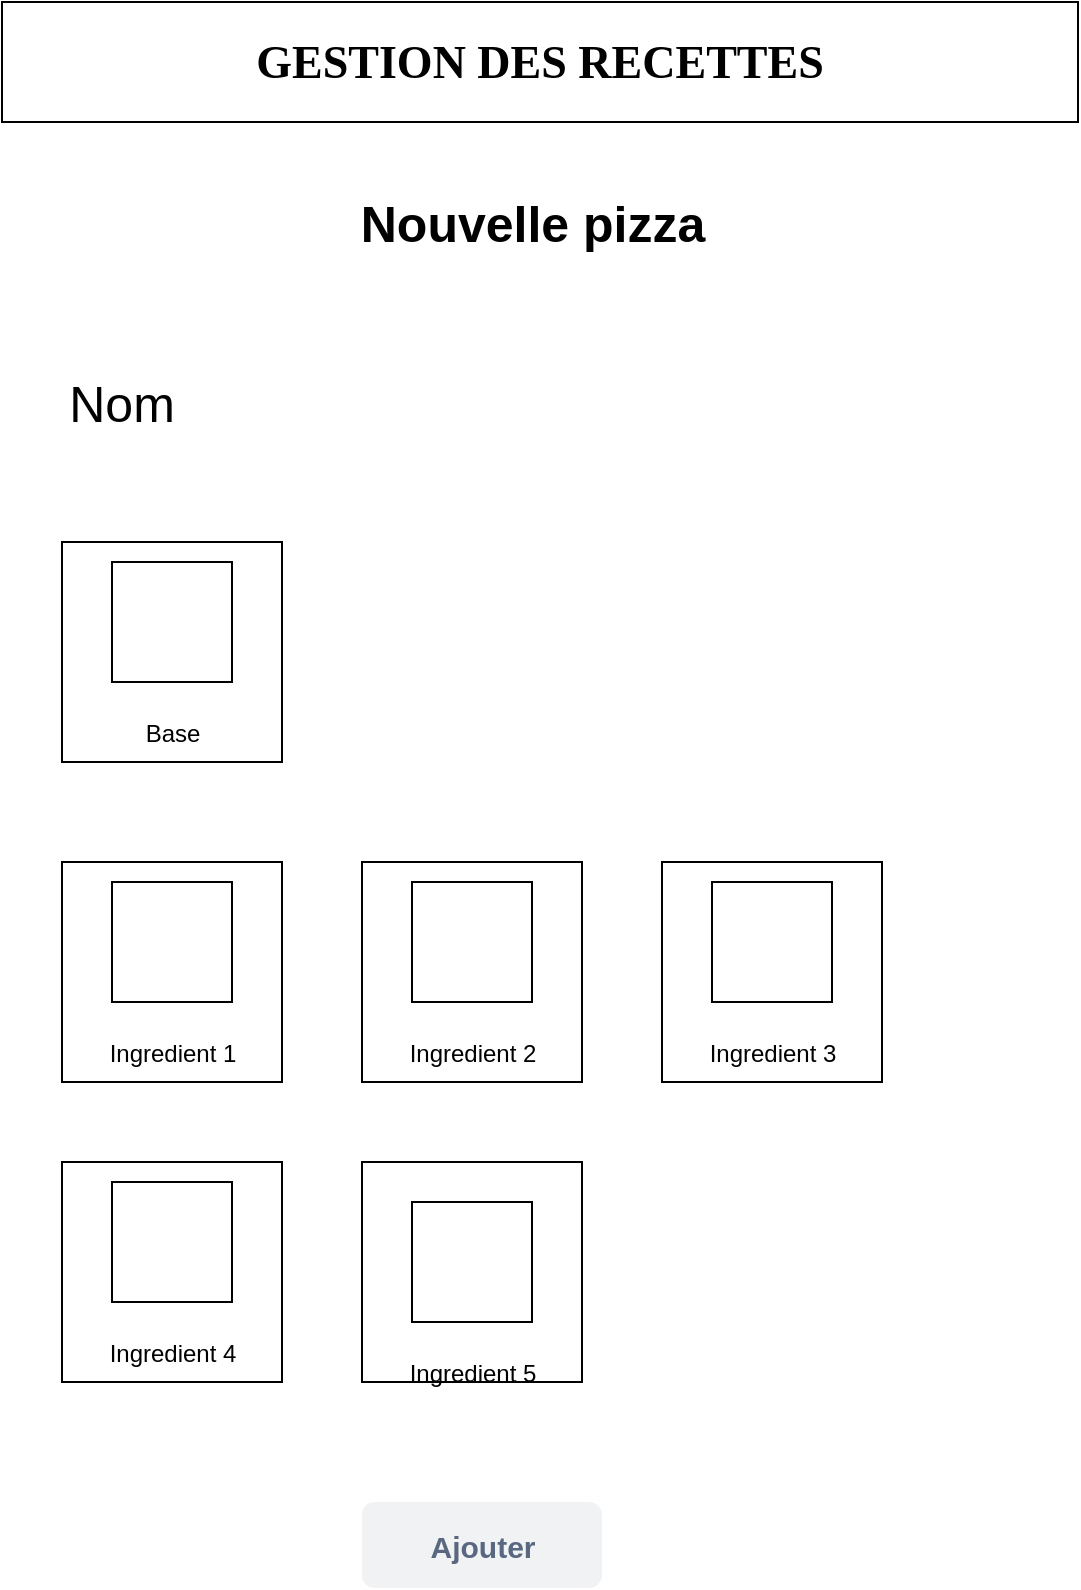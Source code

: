<mxfile version="14.4.9" type="device"><diagram id="a_sOGGEsrGvyEJbQ8Q8p" name="Page-1"><mxGraphModel dx="2076" dy="1160" grid="0" gridSize="10" guides="1" tooltips="1" connect="1" arrows="1" fold="1" page="1" pageScale="1" pageWidth="1169" pageHeight="827" math="0" shadow="0"><root><mxCell id="0"/><mxCell id="1" parent="0"/><mxCell id="n9EZdLvN_8WsuCdefnJU-1" value="&lt;b&gt;&lt;font style=&quot;font-size: 23px&quot; face=&quot;Verdana&quot;&gt;GESTION DES RECETTES&lt;/font&gt;&lt;/b&gt;" style="rounded=0;whiteSpace=wrap;html=1;" vertex="1" parent="1"><mxGeometry x="240" y="10" width="538" height="60" as="geometry"/></mxCell><mxCell id="n9EZdLvN_8WsuCdefnJU-2" value="&lt;font style=&quot;font-size: 25px;&quot;&gt;&lt;b style=&quot;font-size: 25px;&quot;&gt;Nouvelle pizza&lt;/b&gt;&lt;/font&gt;" style="text;html=1;align=center;verticalAlign=middle;resizable=0;points=[];autosize=1;fontSize=25;" vertex="1" parent="1"><mxGeometry x="410" y="100" width="190" height="40" as="geometry"/></mxCell><mxCell id="n9EZdLvN_8WsuCdefnJU-3" value="Nom" style="text;html=1;strokeColor=none;fillColor=none;align=center;verticalAlign=middle;whiteSpace=wrap;rounded=0;fontSize=25;" vertex="1" parent="1"><mxGeometry x="280" y="200" width="40" height="20" as="geometry"/></mxCell><mxCell id="n9EZdLvN_8WsuCdefnJU-4" value="" style="whiteSpace=wrap;html=1;aspect=fixed;fontSize=25;" vertex="1" parent="1"><mxGeometry x="270" y="280" width="110" height="110" as="geometry"/></mxCell><mxCell id="n9EZdLvN_8WsuCdefnJU-5" value="" style="whiteSpace=wrap;html=1;aspect=fixed;fontSize=25;" vertex="1" parent="1"><mxGeometry x="295" y="290" width="60" height="60" as="geometry"/></mxCell><mxCell id="n9EZdLvN_8WsuCdefnJU-6" value="&lt;font style=&quot;font-size: 12px&quot;&gt;Base&lt;/font&gt;" style="text;html=1;align=center;verticalAlign=middle;resizable=0;points=[];autosize=1;fontSize=25;" vertex="1" parent="1"><mxGeometry x="305" y="350" width="40" height="40" as="geometry"/></mxCell><mxCell id="n9EZdLvN_8WsuCdefnJU-9" value="" style="whiteSpace=wrap;html=1;aspect=fixed;fontSize=25;" vertex="1" parent="1"><mxGeometry x="270" y="440" width="110" height="110" as="geometry"/></mxCell><mxCell id="n9EZdLvN_8WsuCdefnJU-10" value="" style="whiteSpace=wrap;html=1;aspect=fixed;fontSize=25;" vertex="1" parent="1"><mxGeometry x="295" y="450" width="60" height="60" as="geometry"/></mxCell><mxCell id="n9EZdLvN_8WsuCdefnJU-11" value="&lt;font style=&quot;font-size: 12px&quot;&gt;Ingredient 1&lt;/font&gt;" style="text;html=1;align=center;verticalAlign=middle;resizable=0;points=[];autosize=1;fontSize=25;" vertex="1" parent="1"><mxGeometry x="285" y="510" width="80" height="40" as="geometry"/></mxCell><mxCell id="n9EZdLvN_8WsuCdefnJU-13" value="" style="whiteSpace=wrap;html=1;aspect=fixed;fontSize=25;" vertex="1" parent="1"><mxGeometry x="420" y="440" width="110" height="110" as="geometry"/></mxCell><mxCell id="n9EZdLvN_8WsuCdefnJU-14" value="" style="whiteSpace=wrap;html=1;aspect=fixed;fontSize=25;" vertex="1" parent="1"><mxGeometry x="445" y="450" width="60" height="60" as="geometry"/></mxCell><mxCell id="n9EZdLvN_8WsuCdefnJU-15" value="&lt;font style=&quot;font-size: 12px&quot;&gt;Ingredient 2&lt;/font&gt;" style="text;html=1;align=center;verticalAlign=middle;resizable=0;points=[];autosize=1;fontSize=25;" vertex="1" parent="1"><mxGeometry x="435" y="510" width="80" height="40" as="geometry"/></mxCell><mxCell id="n9EZdLvN_8WsuCdefnJU-16" value="" style="whiteSpace=wrap;html=1;aspect=fixed;fontSize=25;" vertex="1" parent="1"><mxGeometry x="570" y="440" width="110" height="110" as="geometry"/></mxCell><mxCell id="n9EZdLvN_8WsuCdefnJU-17" value="" style="whiteSpace=wrap;html=1;aspect=fixed;fontSize=25;" vertex="1" parent="1"><mxGeometry x="595" y="450" width="60" height="60" as="geometry"/></mxCell><mxCell id="n9EZdLvN_8WsuCdefnJU-18" value="&lt;font style=&quot;font-size: 12px&quot;&gt;Ingredient 3&lt;/font&gt;" style="text;html=1;align=center;verticalAlign=middle;resizable=0;points=[];autosize=1;fontSize=25;" vertex="1" parent="1"><mxGeometry x="585" y="510" width="80" height="40" as="geometry"/></mxCell><mxCell id="n9EZdLvN_8WsuCdefnJU-23" value="" style="whiteSpace=wrap;html=1;aspect=fixed;fontSize=25;" vertex="1" parent="1"><mxGeometry x="270" y="590" width="110" height="110" as="geometry"/></mxCell><mxCell id="n9EZdLvN_8WsuCdefnJU-24" value="" style="whiteSpace=wrap;html=1;aspect=fixed;fontSize=25;" vertex="1" parent="1"><mxGeometry x="295" y="600" width="60" height="60" as="geometry"/></mxCell><mxCell id="n9EZdLvN_8WsuCdefnJU-25" value="&lt;font style=&quot;font-size: 12px&quot;&gt;Ingredient 4&lt;/font&gt;" style="text;html=1;align=center;verticalAlign=middle;resizable=0;points=[];autosize=1;fontSize=25;" vertex="1" parent="1"><mxGeometry x="285" y="660" width="80" height="40" as="geometry"/></mxCell><mxCell id="n9EZdLvN_8WsuCdefnJU-26" value="" style="whiteSpace=wrap;html=1;aspect=fixed;fontSize=25;" vertex="1" parent="1"><mxGeometry x="420" y="590" width="110" height="110" as="geometry"/></mxCell><mxCell id="n9EZdLvN_8WsuCdefnJU-27" value="" style="whiteSpace=wrap;html=1;aspect=fixed;fontSize=25;" vertex="1" parent="1"><mxGeometry x="445" y="610" width="60" height="60" as="geometry"/></mxCell><mxCell id="n9EZdLvN_8WsuCdefnJU-28" value="&lt;font style=&quot;font-size: 12px&quot;&gt;Ingredient 5&lt;/font&gt;" style="text;html=1;align=center;verticalAlign=middle;resizable=0;points=[];autosize=1;fontSize=25;" vertex="1" parent="1"><mxGeometry x="435" y="670" width="80" height="40" as="geometry"/></mxCell><mxCell id="n9EZdLvN_8WsuCdefnJU-29" value="&lt;b&gt;&lt;font style=&quot;font-size: 15px&quot;&gt;Ajouter&lt;/font&gt;&lt;/b&gt;" style="rounded=1;fillColor=#F1F2F4;strokeColor=none;html=1;fontColor=#596780;align=center;verticalAlign=middle;fontStyle=0;fontSize=12" vertex="1" parent="1"><mxGeometry x="420" y="760" width="120" height="43" as="geometry"/></mxCell></root></mxGraphModel></diagram></mxfile>